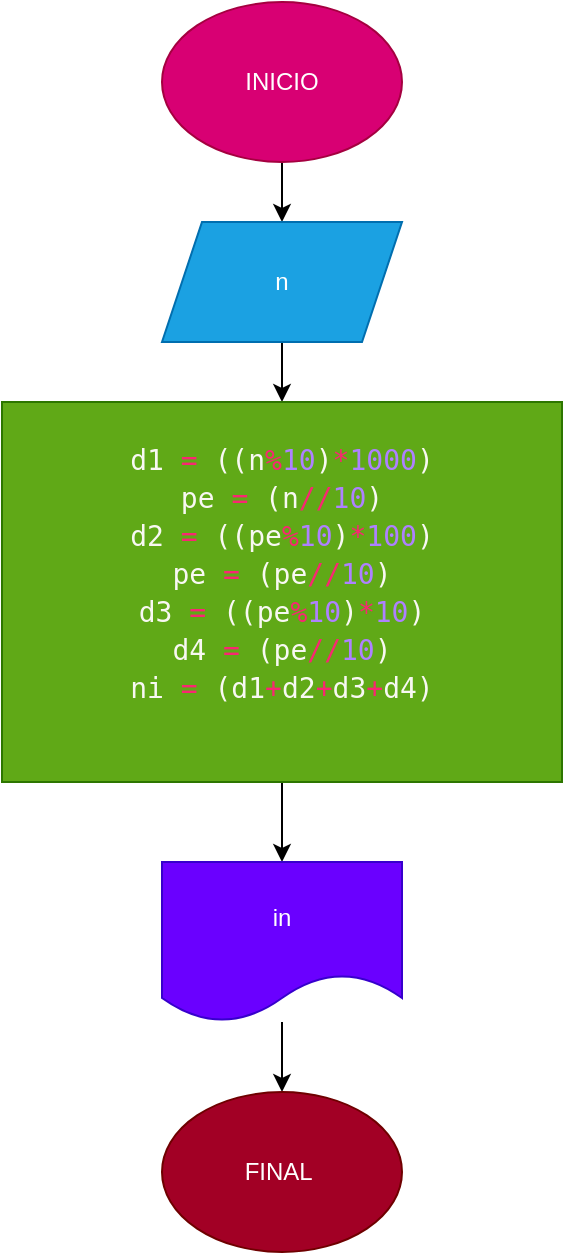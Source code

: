 <mxfile>
    <diagram id="ZpAHPmXBE98hugGPmpoZ" name="Página-1">
        <mxGraphModel dx="662" dy="411" grid="1" gridSize="10" guides="1" tooltips="1" connect="1" arrows="1" fold="1" page="1" pageScale="1" pageWidth="827" pageHeight="1169" math="0" shadow="0">
            <root>
                <mxCell id="0"/>
                <mxCell id="1" parent="0"/>
                <mxCell id="7" value="" style="edgeStyle=none;html=1;" edge="1" parent="1" source="2" target="3">
                    <mxGeometry relative="1" as="geometry"/>
                </mxCell>
                <mxCell id="2" value="INICIO" style="ellipse;whiteSpace=wrap;html=1;fillColor=#d80073;fontColor=#ffffff;strokeColor=#A50040;" vertex="1" parent="1">
                    <mxGeometry x="230" y="40" width="120" height="80" as="geometry"/>
                </mxCell>
                <mxCell id="8" value="" style="edgeStyle=none;html=1;" edge="1" parent="1" source="3" target="4">
                    <mxGeometry relative="1" as="geometry"/>
                </mxCell>
                <mxCell id="3" value="n" style="shape=parallelogram;perimeter=parallelogramPerimeter;whiteSpace=wrap;html=1;fixedSize=1;fillColor=#1ba1e2;fontColor=#ffffff;strokeColor=#006EAF;" vertex="1" parent="1">
                    <mxGeometry x="230" y="150" width="120" height="60" as="geometry"/>
                </mxCell>
                <mxCell id="9" value="" style="edgeStyle=none;html=1;" edge="1" parent="1" source="4" target="5">
                    <mxGeometry relative="1" as="geometry"/>
                </mxCell>
                <mxCell id="4" value="&lt;div style=&quot;color: rgb(248, 248, 242); font-family: &amp;quot;Droid Sans Mono&amp;quot;, &amp;quot;monospace&amp;quot;, monospace; font-size: 14px; line-height: 19px;&quot;&gt;&lt;div style=&quot;&quot;&gt;d1 &lt;span style=&quot;color: rgb(249, 38, 114);&quot;&gt;=&lt;/span&gt; ((n&lt;span style=&quot;color: rgb(249, 38, 114);&quot;&gt;%&lt;/span&gt;&lt;span style=&quot;color: rgb(174, 129, 255);&quot;&gt;10&lt;/span&gt;)&lt;span style=&quot;color: rgb(249, 38, 114);&quot;&gt;*&lt;/span&gt;&lt;span style=&quot;color: rgb(174, 129, 255);&quot;&gt;1000&lt;/span&gt;)&lt;/div&gt;&lt;div style=&quot;&quot;&gt;pe &lt;span style=&quot;color: #f92672;&quot;&gt;=&lt;/span&gt; (n&lt;span style=&quot;color: #f92672;&quot;&gt;//&lt;/span&gt;&lt;span style=&quot;color: #ae81ff;&quot;&gt;10&lt;/span&gt;)&lt;/div&gt;&lt;div style=&quot;&quot;&gt;d2 &lt;span style=&quot;color: #f92672;&quot;&gt;=&lt;/span&gt; ((pe&lt;span style=&quot;color: #f92672;&quot;&gt;%&lt;/span&gt;&lt;span style=&quot;color: #ae81ff;&quot;&gt;10&lt;/span&gt;)&lt;span style=&quot;color: #f92672;&quot;&gt;*&lt;/span&gt;&lt;span style=&quot;color: #ae81ff;&quot;&gt;100&lt;/span&gt;)&lt;/div&gt;&lt;div style=&quot;&quot;&gt;pe &lt;span style=&quot;color: #f92672;&quot;&gt;=&lt;/span&gt; (pe&lt;span style=&quot;color: #f92672;&quot;&gt;//&lt;/span&gt;&lt;span style=&quot;color: #ae81ff;&quot;&gt;10&lt;/span&gt;)&lt;/div&gt;&lt;div style=&quot;&quot;&gt;d3 &lt;span style=&quot;color: #f92672;&quot;&gt;=&lt;/span&gt; ((pe&lt;span style=&quot;color: #f92672;&quot;&gt;%&lt;/span&gt;&lt;span style=&quot;color: #ae81ff;&quot;&gt;10&lt;/span&gt;)&lt;span style=&quot;color: #f92672;&quot;&gt;*&lt;/span&gt;&lt;span style=&quot;color: #ae81ff;&quot;&gt;10&lt;/span&gt;)&lt;/div&gt;&lt;div style=&quot;&quot;&gt;d4 &lt;span style=&quot;color: #f92672;&quot;&gt;=&lt;/span&gt; (pe&lt;span style=&quot;color: #f92672;&quot;&gt;//&lt;/span&gt;&lt;span style=&quot;color: #ae81ff;&quot;&gt;10&lt;/span&gt;)&lt;/div&gt;&lt;div style=&quot;&quot;&gt;ni &lt;span style=&quot;color: #f92672;&quot;&gt;=&lt;/span&gt; (d1&lt;span style=&quot;color: #f92672;&quot;&gt;+&lt;/span&gt;d2&lt;span style=&quot;color: #f92672;&quot;&gt;+&lt;/span&gt;d3&lt;span style=&quot;color: #f92672;&quot;&gt;+&lt;/span&gt;d4)&lt;/div&gt;&lt;br&gt;&lt;/div&gt;" style="rounded=0;whiteSpace=wrap;html=1;strokeColor=#2D7600;fillColor=#60a917;fontColor=#ffffff;" vertex="1" parent="1">
                    <mxGeometry x="150" y="240" width="280" height="190" as="geometry"/>
                </mxCell>
                <mxCell id="10" value="" style="edgeStyle=none;html=1;" edge="1" parent="1" source="5" target="6">
                    <mxGeometry relative="1" as="geometry"/>
                </mxCell>
                <mxCell id="5" value="in" style="shape=document;whiteSpace=wrap;html=1;boundedLbl=1;labelBackgroundColor=none;fillColor=#6a00ff;strokeColor=#3700CC;fontColor=#ffffff;" vertex="1" parent="1">
                    <mxGeometry x="230" y="470" width="120" height="80" as="geometry"/>
                </mxCell>
                <mxCell id="6" value="FINAL&amp;nbsp;" style="ellipse;whiteSpace=wrap;html=1;labelBackgroundColor=none;strokeColor=#6F0000;fillColor=#a20025;fontColor=#ffffff;" vertex="1" parent="1">
                    <mxGeometry x="230" y="585" width="120" height="80" as="geometry"/>
                </mxCell>
            </root>
        </mxGraphModel>
    </diagram>
</mxfile>